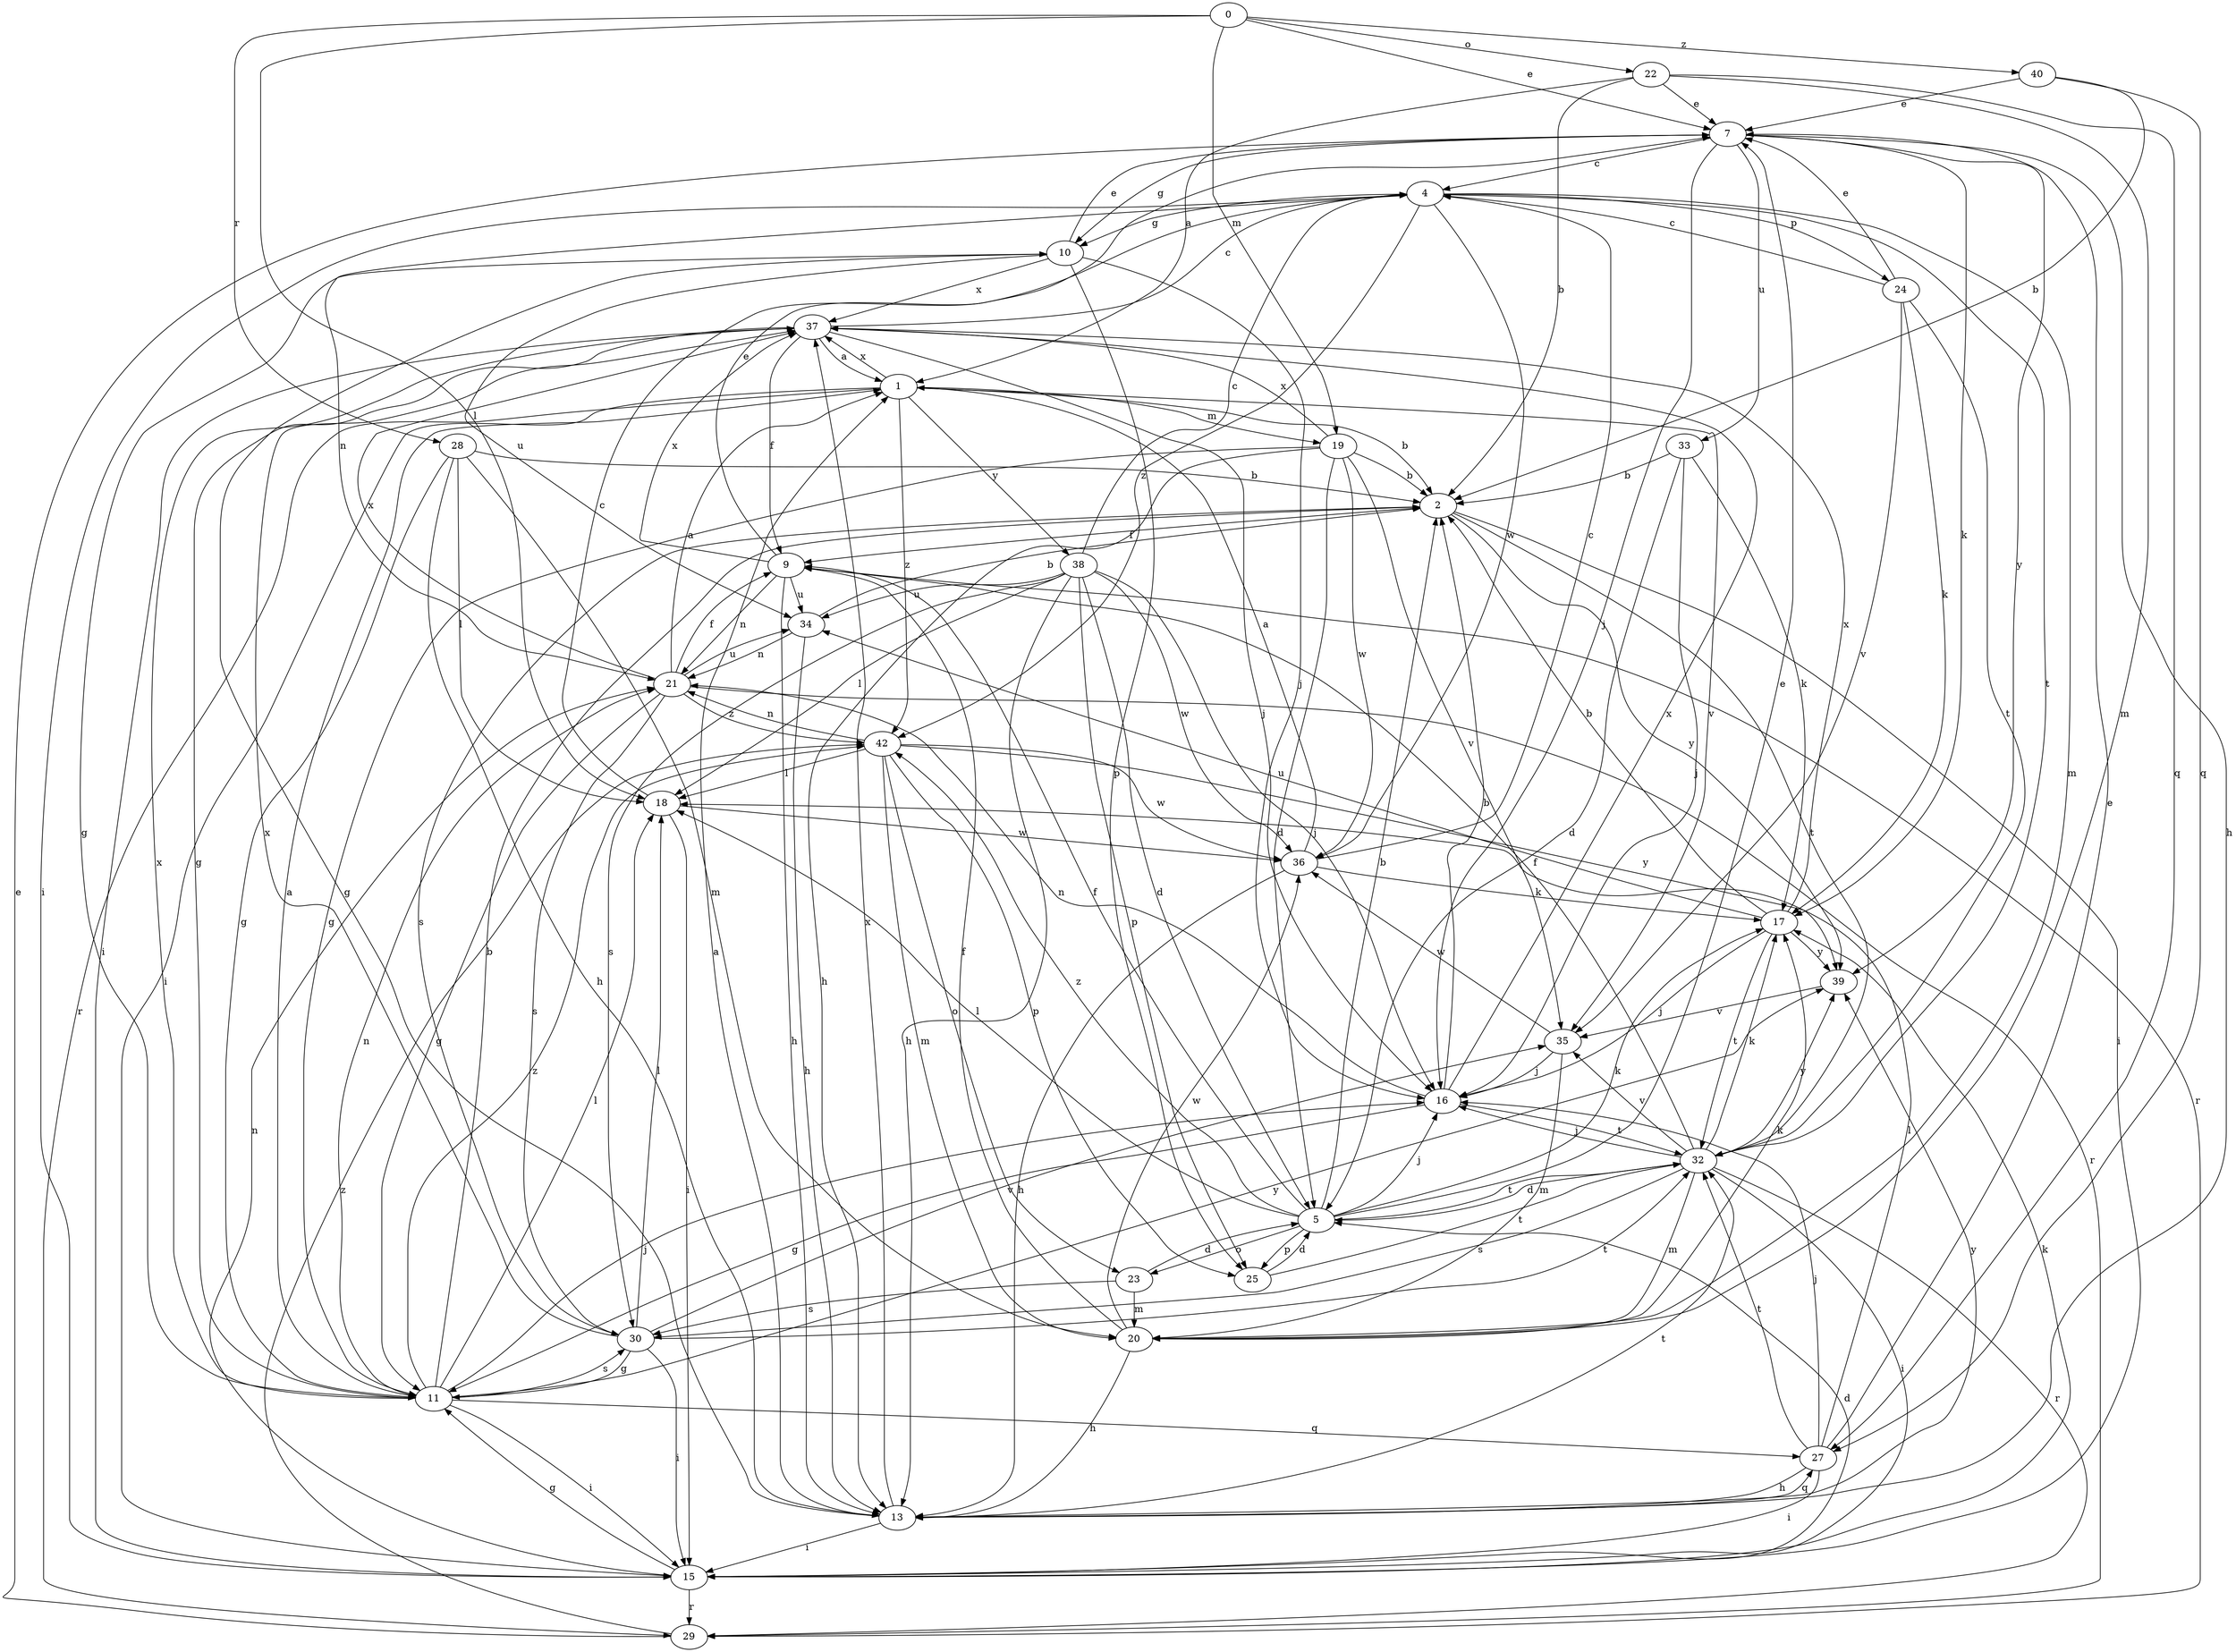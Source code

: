 strict digraph  {
0;
1;
2;
4;
5;
7;
9;
10;
11;
13;
15;
16;
17;
18;
19;
20;
21;
22;
23;
24;
25;
27;
28;
29;
30;
32;
33;
34;
35;
36;
37;
38;
39;
40;
42;
0 -> 7  [label=e];
0 -> 18  [label=l];
0 -> 19  [label=m];
0 -> 22  [label=o];
0 -> 28  [label=r];
0 -> 40  [label=z];
1 -> 2  [label=b];
1 -> 15  [label=i];
1 -> 19  [label=m];
1 -> 29  [label=r];
1 -> 35  [label=v];
1 -> 37  [label=x];
1 -> 38  [label=y];
1 -> 42  [label=z];
2 -> 9  [label=f];
2 -> 15  [label=i];
2 -> 30  [label=s];
2 -> 32  [label=t];
2 -> 39  [label=y];
4 -> 10  [label=g];
4 -> 15  [label=i];
4 -> 20  [label=m];
4 -> 21  [label=n];
4 -> 24  [label=p];
4 -> 32  [label=t];
4 -> 36  [label=w];
4 -> 42  [label=z];
5 -> 2  [label=b];
5 -> 7  [label=e];
5 -> 9  [label=f];
5 -> 16  [label=j];
5 -> 17  [label=k];
5 -> 18  [label=l];
5 -> 23  [label=o];
5 -> 25  [label=p];
5 -> 32  [label=t];
5 -> 42  [label=z];
7 -> 4  [label=c];
7 -> 10  [label=g];
7 -> 13  [label=h];
7 -> 16  [label=j];
7 -> 17  [label=k];
7 -> 33  [label=u];
7 -> 39  [label=y];
9 -> 7  [label=e];
9 -> 13  [label=h];
9 -> 21  [label=n];
9 -> 29  [label=r];
9 -> 34  [label=u];
9 -> 37  [label=x];
10 -> 7  [label=e];
10 -> 16  [label=j];
10 -> 25  [label=p];
10 -> 34  [label=u];
10 -> 37  [label=x];
11 -> 1  [label=a];
11 -> 2  [label=b];
11 -> 10  [label=g];
11 -> 15  [label=i];
11 -> 16  [label=j];
11 -> 18  [label=l];
11 -> 21  [label=n];
11 -> 27  [label=q];
11 -> 30  [label=s];
11 -> 37  [label=x];
11 -> 39  [label=y];
11 -> 42  [label=z];
13 -> 1  [label=a];
13 -> 10  [label=g];
13 -> 15  [label=i];
13 -> 27  [label=q];
13 -> 32  [label=t];
13 -> 37  [label=x];
13 -> 39  [label=y];
15 -> 5  [label=d];
15 -> 11  [label=g];
15 -> 17  [label=k];
15 -> 21  [label=n];
15 -> 29  [label=r];
16 -> 2  [label=b];
16 -> 11  [label=g];
16 -> 21  [label=n];
16 -> 32  [label=t];
16 -> 37  [label=x];
17 -> 2  [label=b];
17 -> 16  [label=j];
17 -> 32  [label=t];
17 -> 34  [label=u];
17 -> 37  [label=x];
17 -> 39  [label=y];
18 -> 4  [label=c];
18 -> 15  [label=i];
18 -> 36  [label=w];
19 -> 2  [label=b];
19 -> 5  [label=d];
19 -> 11  [label=g];
19 -> 13  [label=h];
19 -> 35  [label=v];
19 -> 36  [label=w];
19 -> 37  [label=x];
20 -> 9  [label=f];
20 -> 13  [label=h];
20 -> 17  [label=k];
20 -> 36  [label=w];
21 -> 1  [label=a];
21 -> 9  [label=f];
21 -> 11  [label=g];
21 -> 29  [label=r];
21 -> 30  [label=s];
21 -> 34  [label=u];
21 -> 37  [label=x];
21 -> 42  [label=z];
22 -> 1  [label=a];
22 -> 2  [label=b];
22 -> 7  [label=e];
22 -> 20  [label=m];
22 -> 27  [label=q];
23 -> 5  [label=d];
23 -> 20  [label=m];
23 -> 30  [label=s];
24 -> 4  [label=c];
24 -> 7  [label=e];
24 -> 17  [label=k];
24 -> 32  [label=t];
24 -> 35  [label=v];
25 -> 5  [label=d];
25 -> 32  [label=t];
27 -> 7  [label=e];
27 -> 13  [label=h];
27 -> 15  [label=i];
27 -> 16  [label=j];
27 -> 18  [label=l];
27 -> 32  [label=t];
28 -> 2  [label=b];
28 -> 11  [label=g];
28 -> 13  [label=h];
28 -> 18  [label=l];
28 -> 20  [label=m];
29 -> 7  [label=e];
29 -> 42  [label=z];
30 -> 11  [label=g];
30 -> 15  [label=i];
30 -> 18  [label=l];
30 -> 32  [label=t];
30 -> 35  [label=v];
30 -> 37  [label=x];
32 -> 5  [label=d];
32 -> 9  [label=f];
32 -> 15  [label=i];
32 -> 16  [label=j];
32 -> 17  [label=k];
32 -> 20  [label=m];
32 -> 29  [label=r];
32 -> 30  [label=s];
32 -> 35  [label=v];
32 -> 39  [label=y];
33 -> 2  [label=b];
33 -> 5  [label=d];
33 -> 16  [label=j];
33 -> 17  [label=k];
34 -> 2  [label=b];
34 -> 13  [label=h];
34 -> 21  [label=n];
35 -> 16  [label=j];
35 -> 20  [label=m];
35 -> 36  [label=w];
36 -> 1  [label=a];
36 -> 4  [label=c];
36 -> 13  [label=h];
36 -> 17  [label=k];
37 -> 1  [label=a];
37 -> 4  [label=c];
37 -> 9  [label=f];
37 -> 11  [label=g];
37 -> 15  [label=i];
37 -> 16  [label=j];
38 -> 4  [label=c];
38 -> 5  [label=d];
38 -> 13  [label=h];
38 -> 16  [label=j];
38 -> 18  [label=l];
38 -> 25  [label=p];
38 -> 30  [label=s];
38 -> 34  [label=u];
38 -> 36  [label=w];
39 -> 35  [label=v];
40 -> 2  [label=b];
40 -> 7  [label=e];
40 -> 27  [label=q];
42 -> 18  [label=l];
42 -> 20  [label=m];
42 -> 21  [label=n];
42 -> 23  [label=o];
42 -> 25  [label=p];
42 -> 36  [label=w];
42 -> 39  [label=y];
}
